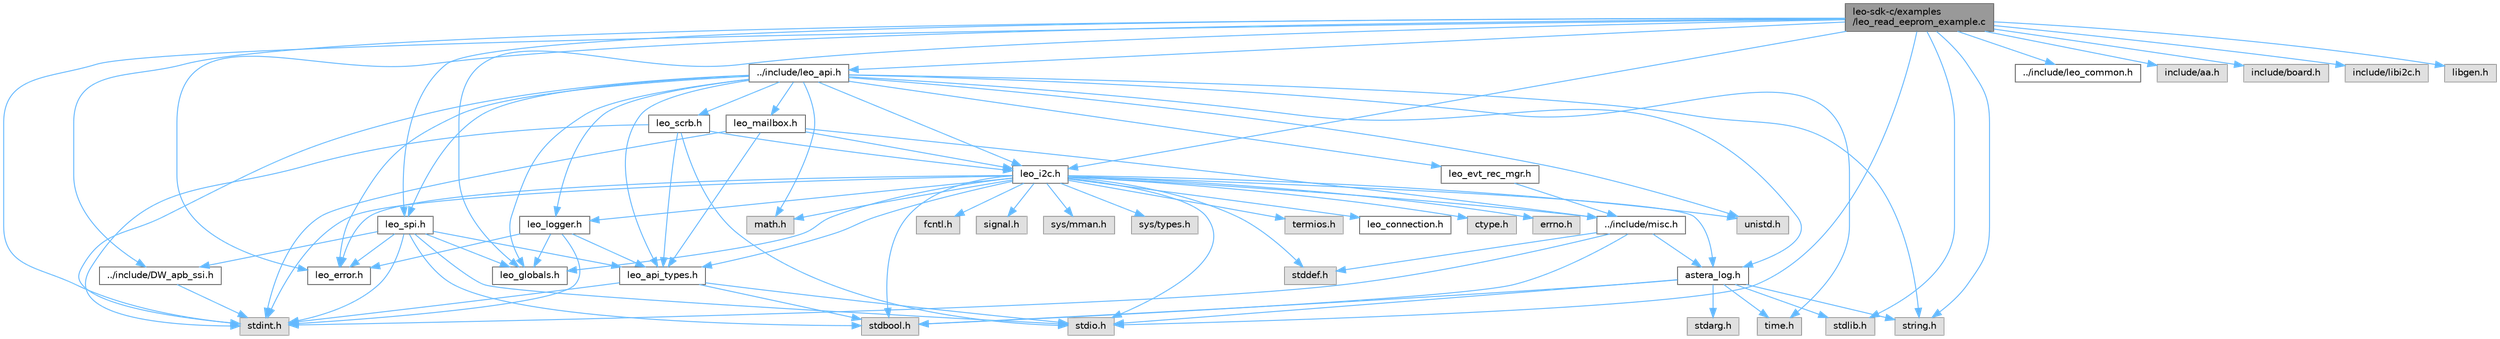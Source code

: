 digraph "leo-sdk-c/examples/leo_read_eeprom_example.c"
{
 // LATEX_PDF_SIZE
  bgcolor="transparent";
  edge [fontname=Helvetica,fontsize=10,labelfontname=Helvetica,labelfontsize=10];
  node [fontname=Helvetica,fontsize=10,shape=box,height=0.2,width=0.4];
  Node1 [label="leo-sdk-c/examples\l/leo_read_eeprom_example.c",height=0.2,width=0.4,color="gray40", fillcolor="grey60", style="filled", fontcolor="black",tooltip="demonstrate use of leoReadEepromWord api"];
  Node1 -> Node2 [color="steelblue1",style="solid"];
  Node2 [label="../include/DW_apb_ssi.h",height=0.2,width=0.4,color="grey40", fillcolor="white", style="filled",URL="$DW__apb__ssi_8h.html",tooltip="Definitions related to flash subsector size, Page sizes. This file has definitions related to the reg..."];
  Node2 -> Node3 [color="steelblue1",style="solid"];
  Node3 [label="stdint.h",height=0.2,width=0.4,color="grey60", fillcolor="#E0E0E0", style="filled",tooltip=" "];
  Node1 -> Node4 [color="steelblue1",style="solid"];
  Node4 [label="../include/leo_api.h",height=0.2,width=0.4,color="grey40", fillcolor="white", style="filled",URL="$leo__api_8h.html",tooltip="Definition of public functions for the SDK."];
  Node4 -> Node5 [color="steelblue1",style="solid"];
  Node5 [label="astera_log.h",height=0.2,width=0.4,color="grey40", fillcolor="white", style="filled",URL="$astera__log_8h.html",tooltip="Logging module for Leo."];
  Node5 -> Node6 [color="steelblue1",style="solid"];
  Node6 [label="stdarg.h",height=0.2,width=0.4,color="grey60", fillcolor="#E0E0E0", style="filled",tooltip=" "];
  Node5 -> Node7 [color="steelblue1",style="solid"];
  Node7 [label="stdbool.h",height=0.2,width=0.4,color="grey60", fillcolor="#E0E0E0", style="filled",tooltip=" "];
  Node5 -> Node8 [color="steelblue1",style="solid"];
  Node8 [label="stdio.h",height=0.2,width=0.4,color="grey60", fillcolor="#E0E0E0", style="filled",tooltip=" "];
  Node5 -> Node9 [color="steelblue1",style="solid"];
  Node9 [label="stdlib.h",height=0.2,width=0.4,color="grey60", fillcolor="#E0E0E0", style="filled",tooltip=" "];
  Node5 -> Node10 [color="steelblue1",style="solid"];
  Node10 [label="string.h",height=0.2,width=0.4,color="grey60", fillcolor="#E0E0E0", style="filled",tooltip=" "];
  Node5 -> Node11 [color="steelblue1",style="solid"];
  Node11 [label="time.h",height=0.2,width=0.4,color="grey60", fillcolor="#E0E0E0", style="filled",tooltip=" "];
  Node4 -> Node12 [color="steelblue1",style="solid"];
  Node12 [label="leo_api_types.h",height=0.2,width=0.4,color="grey40", fillcolor="white", style="filled",URL="$leo__api__types_8h.html",tooltip="Definition of enums and structs used by leo_api."];
  Node12 -> Node7 [color="steelblue1",style="solid"];
  Node12 -> Node3 [color="steelblue1",style="solid"];
  Node12 -> Node8 [color="steelblue1",style="solid"];
  Node4 -> Node13 [color="steelblue1",style="solid"];
  Node13 [label="leo_error.h",height=0.2,width=0.4,color="grey40", fillcolor="white", style="filled",URL="$leo__error_8h.html",tooltip="Definition of error types for the SDK."];
  Node4 -> Node14 [color="steelblue1",style="solid"];
  Node14 [label="leo_globals.h",height=0.2,width=0.4,color="grey40", fillcolor="white", style="filled",URL="$leo__globals_8h.html",tooltip="Definition of enums and structs globally used by the SDK."];
  Node4 -> Node15 [color="steelblue1",style="solid"];
  Node15 [label="leo_i2c.h",height=0.2,width=0.4,color="grey40", fillcolor="white", style="filled",URL="$leo__i2c_8h.html",tooltip="Definition of I2C/SMBus types for the SDK."];
  Node15 -> Node16 [color="steelblue1",style="solid"];
  Node16 [label="../include/misc.h",height=0.2,width=0.4,color="grey40", fillcolor="white", style="filled",URL="$misc_8h.html",tooltip="Header file for miscellaneous defines used in the SDK."];
  Node16 -> Node7 [color="steelblue1",style="solid"];
  Node16 -> Node17 [color="steelblue1",style="solid"];
  Node17 [label="stddef.h",height=0.2,width=0.4,color="grey60", fillcolor="#E0E0E0", style="filled",tooltip=" "];
  Node16 -> Node3 [color="steelblue1",style="solid"];
  Node16 -> Node5 [color="steelblue1",style="solid"];
  Node15 -> Node5 [color="steelblue1",style="solid"];
  Node15 -> Node12 [color="steelblue1",style="solid"];
  Node15 -> Node18 [color="steelblue1",style="solid"];
  Node18 [label="leo_connection.h",height=0.2,width=0.4,color="grey40", fillcolor="white", style="filled",URL="$leo__connection_8h.html",tooltip="Definition of CONNECTION types for the SDK."];
  Node15 -> Node13 [color="steelblue1",style="solid"];
  Node15 -> Node14 [color="steelblue1",style="solid"];
  Node15 -> Node19 [color="steelblue1",style="solid"];
  Node19 [label="leo_logger.h",height=0.2,width=0.4,color="grey40", fillcolor="white", style="filled",URL="$leo__logger_8h.html",tooltip="Definition of helper functions used by Leo SDK."];
  Node19 -> Node12 [color="steelblue1",style="solid"];
  Node19 -> Node13 [color="steelblue1",style="solid"];
  Node19 -> Node14 [color="steelblue1",style="solid"];
  Node19 -> Node3 [color="steelblue1",style="solid"];
  Node15 -> Node20 [color="steelblue1",style="solid"];
  Node20 [label="math.h",height=0.2,width=0.4,color="grey60", fillcolor="#E0E0E0", style="filled",tooltip=" "];
  Node15 -> Node7 [color="steelblue1",style="solid"];
  Node15 -> Node17 [color="steelblue1",style="solid"];
  Node15 -> Node3 [color="steelblue1",style="solid"];
  Node15 -> Node8 [color="steelblue1",style="solid"];
  Node15 -> Node21 [color="steelblue1",style="solid"];
  Node21 [label="unistd.h",height=0.2,width=0.4,color="grey60", fillcolor="#E0E0E0", style="filled",tooltip=" "];
  Node15 -> Node22 [color="steelblue1",style="solid"];
  Node22 [label="ctype.h",height=0.2,width=0.4,color="grey60", fillcolor="#E0E0E0", style="filled",tooltip=" "];
  Node15 -> Node23 [color="steelblue1",style="solid"];
  Node23 [label="errno.h",height=0.2,width=0.4,color="grey60", fillcolor="#E0E0E0", style="filled",tooltip=" "];
  Node15 -> Node24 [color="steelblue1",style="solid"];
  Node24 [label="fcntl.h",height=0.2,width=0.4,color="grey60", fillcolor="#E0E0E0", style="filled",tooltip=" "];
  Node15 -> Node25 [color="steelblue1",style="solid"];
  Node25 [label="signal.h",height=0.2,width=0.4,color="grey60", fillcolor="#E0E0E0", style="filled",tooltip=" "];
  Node15 -> Node26 [color="steelblue1",style="solid"];
  Node26 [label="sys/mman.h",height=0.2,width=0.4,color="grey60", fillcolor="#E0E0E0", style="filled",tooltip=" "];
  Node15 -> Node27 [color="steelblue1",style="solid"];
  Node27 [label="sys/types.h",height=0.2,width=0.4,color="grey60", fillcolor="#E0E0E0", style="filled",tooltip=" "];
  Node15 -> Node28 [color="steelblue1",style="solid"];
  Node28 [label="termios.h",height=0.2,width=0.4,color="grey60", fillcolor="#E0E0E0", style="filled",tooltip=" "];
  Node4 -> Node19 [color="steelblue1",style="solid"];
  Node4 -> Node29 [color="steelblue1",style="solid"];
  Node29 [label="leo_mailbox.h",height=0.2,width=0.4,color="grey40", fillcolor="white", style="filled",URL="$leo__mailbox_8h.html",tooltip="Definition of enums and structs used by the mailbox."];
  Node29 -> Node12 [color="steelblue1",style="solid"];
  Node29 -> Node15 [color="steelblue1",style="solid"];
  Node29 -> Node16 [color="steelblue1",style="solid"];
  Node29 -> Node3 [color="steelblue1",style="solid"];
  Node4 -> Node30 [color="steelblue1",style="solid"];
  Node30 [label="leo_scrb.h",height=0.2,width=0.4,color="grey40", fillcolor="white", style="filled",URL="$leo__scrb_8h.html",tooltip="Definitions related to DDR Scrubbing functions."];
  Node30 -> Node12 [color="steelblue1",style="solid"];
  Node30 -> Node15 [color="steelblue1",style="solid"];
  Node30 -> Node3 [color="steelblue1",style="solid"];
  Node30 -> Node8 [color="steelblue1",style="solid"];
  Node4 -> Node31 [color="steelblue1",style="solid"];
  Node31 [label="leo_spi.h",height=0.2,width=0.4,color="grey40", fillcolor="white", style="filled",URL="$leo__spi_8h.html",tooltip="Definition of SPI types for the SDK."];
  Node31 -> Node2 [color="steelblue1",style="solid"];
  Node31 -> Node12 [color="steelblue1",style="solid"];
  Node31 -> Node13 [color="steelblue1",style="solid"];
  Node31 -> Node14 [color="steelblue1",style="solid"];
  Node31 -> Node7 [color="steelblue1",style="solid"];
  Node31 -> Node3 [color="steelblue1",style="solid"];
  Node31 -> Node8 [color="steelblue1",style="solid"];
  Node4 -> Node32 [color="steelblue1",style="solid"];
  Node32 [label="leo_evt_rec_mgr.h",height=0.2,width=0.4,color="grey40", fillcolor="white", style="filled",URL="$leo__evt__rec__mgr_8h.html",tooltip="definitions related to Leo supported CXL event log/records"];
  Node32 -> Node16 [color="steelblue1",style="solid"];
  Node4 -> Node20 [color="steelblue1",style="solid"];
  Node4 -> Node3 [color="steelblue1",style="solid"];
  Node4 -> Node10 [color="steelblue1",style="solid"];
  Node4 -> Node11 [color="steelblue1",style="solid"];
  Node4 -> Node21 [color="steelblue1",style="solid"];
  Node1 -> Node33 [color="steelblue1",style="solid"];
  Node33 [label="../include/leo_common.h",height=0.2,width=0.4,color="grey40", fillcolor="white", style="filled",URL="$leo__common_8h.html",tooltip="Definition of enums and structs globally used by the SDK."];
  Node1 -> Node13 [color="steelblue1",style="solid"];
  Node1 -> Node14 [color="steelblue1",style="solid"];
  Node1 -> Node15 [color="steelblue1",style="solid"];
  Node1 -> Node31 [color="steelblue1",style="solid"];
  Node1 -> Node34 [color="steelblue1",style="solid"];
  Node34 [label="include/aa.h",height=0.2,width=0.4,color="grey60", fillcolor="#E0E0E0", style="filled",tooltip=" "];
  Node1 -> Node35 [color="steelblue1",style="solid"];
  Node35 [label="include/board.h",height=0.2,width=0.4,color="grey60", fillcolor="#E0E0E0", style="filled",tooltip=" "];
  Node1 -> Node36 [color="steelblue1",style="solid"];
  Node36 [label="include/libi2c.h",height=0.2,width=0.4,color="grey60", fillcolor="#E0E0E0", style="filled",tooltip=" "];
  Node1 -> Node37 [color="steelblue1",style="solid"];
  Node37 [label="libgen.h",height=0.2,width=0.4,color="grey60", fillcolor="#E0E0E0", style="filled",tooltip=" "];
  Node1 -> Node3 [color="steelblue1",style="solid"];
  Node1 -> Node8 [color="steelblue1",style="solid"];
  Node1 -> Node9 [color="steelblue1",style="solid"];
  Node1 -> Node10 [color="steelblue1",style="solid"];
}
